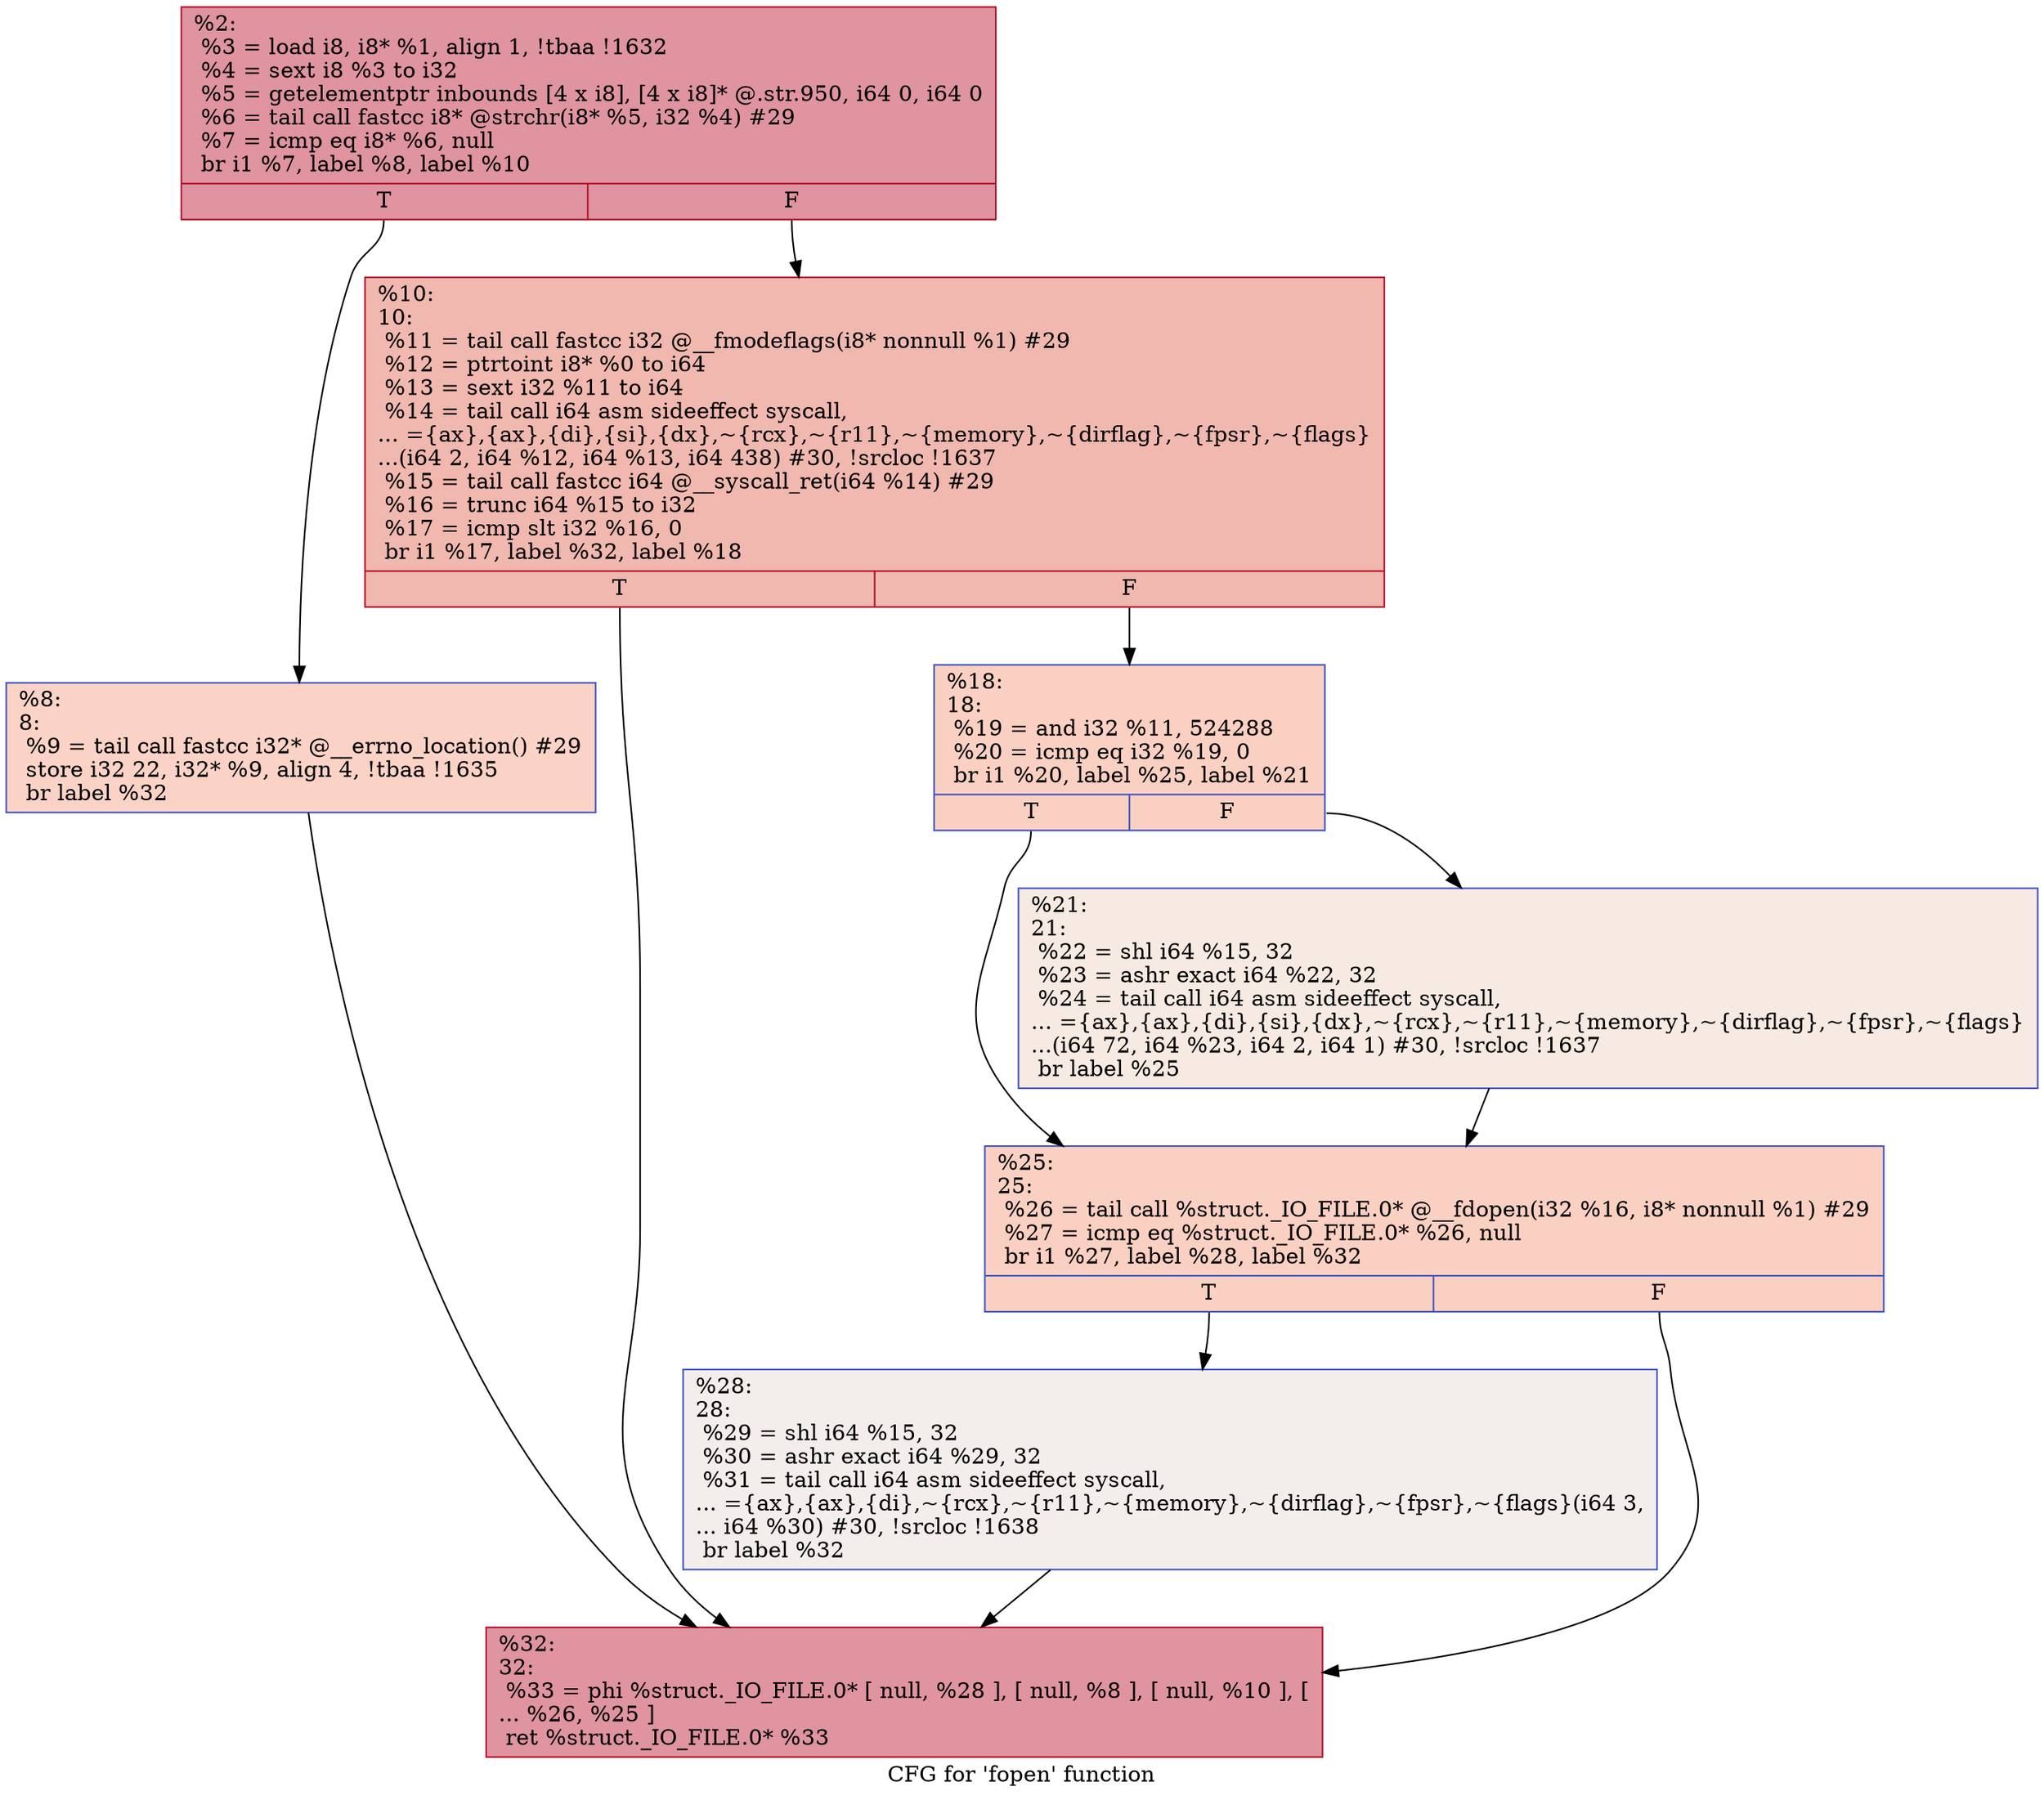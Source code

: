 digraph "CFG for 'fopen' function" {
	label="CFG for 'fopen' function";

	Node0x1650d10 [shape=record,color="#b70d28ff", style=filled, fillcolor="#b70d2870",label="{%2:\l  %3 = load i8, i8* %1, align 1, !tbaa !1632\l  %4 = sext i8 %3 to i32\l  %5 = getelementptr inbounds [4 x i8], [4 x i8]* @.str.950, i64 0, i64 0\l  %6 = tail call fastcc i8* @strchr(i8* %5, i32 %4) #29\l  %7 = icmp eq i8* %6, null\l  br i1 %7, label %8, label %10\l|{<s0>T|<s1>F}}"];
	Node0x1650d10:s0 -> Node0x1650d60;
	Node0x1650d10:s1 -> Node0x1650db0;
	Node0x1650d60 [shape=record,color="#3d50c3ff", style=filled, fillcolor="#f59c7d70",label="{%8:\l8:                                                \l  %9 = tail call fastcc i32* @__errno_location() #29\l  store i32 22, i32* %9, align 4, !tbaa !1635\l  br label %32\l}"];
	Node0x1650d60 -> Node0x1650f40;
	Node0x1650db0 [shape=record,color="#b70d28ff", style=filled, fillcolor="#dc5d4a70",label="{%10:\l10:                                               \l  %11 = tail call fastcc i32 @__fmodeflags(i8* nonnull %1) #29\l  %12 = ptrtoint i8* %0 to i64\l  %13 = sext i32 %11 to i64\l  %14 = tail call i64 asm sideeffect syscall,\l... =\{ax\},\{ax\},\{di\},\{si\},\{dx\},~\{rcx\},~\{r11\},~\{memory\},~\{dirflag\},~\{fpsr\},~\{flags\}\l...(i64 2, i64 %12, i64 %13, i64 438) #30, !srcloc !1637\l  %15 = tail call fastcc i64 @__syscall_ret(i64 %14) #29\l  %16 = trunc i64 %15 to i32\l  %17 = icmp slt i32 %16, 0\l  br i1 %17, label %32, label %18\l|{<s0>T|<s1>F}}"];
	Node0x1650db0:s0 -> Node0x1650f40;
	Node0x1650db0:s1 -> Node0x1650e00;
	Node0x1650e00 [shape=record,color="#3d50c3ff", style=filled, fillcolor="#f3947570",label="{%18:\l18:                                               \l  %19 = and i32 %11, 524288\l  %20 = icmp eq i32 %19, 0\l  br i1 %20, label %25, label %21\l|{<s0>T|<s1>F}}"];
	Node0x1650e00:s0 -> Node0x1650ea0;
	Node0x1650e00:s1 -> Node0x1650e50;
	Node0x1650e50 [shape=record,color="#3d50c3ff", style=filled, fillcolor="#eed0c070",label="{%21:\l21:                                               \l  %22 = shl i64 %15, 32\l  %23 = ashr exact i64 %22, 32\l  %24 = tail call i64 asm sideeffect syscall,\l... =\{ax\},\{ax\},\{di\},\{si\},\{dx\},~\{rcx\},~\{r11\},~\{memory\},~\{dirflag\},~\{fpsr\},~\{flags\}\l...(i64 72, i64 %23, i64 2, i64 1) #30, !srcloc !1637\l  br label %25\l}"];
	Node0x1650e50 -> Node0x1650ea0;
	Node0x1650ea0 [shape=record,color="#3d50c3ff", style=filled, fillcolor="#f3947570",label="{%25:\l25:                                               \l  %26 = tail call %struct._IO_FILE.0* @__fdopen(i32 %16, i8* nonnull %1) #29\l  %27 = icmp eq %struct._IO_FILE.0* %26, null\l  br i1 %27, label %28, label %32\l|{<s0>T|<s1>F}}"];
	Node0x1650ea0:s0 -> Node0x1650ef0;
	Node0x1650ea0:s1 -> Node0x1650f40;
	Node0x1650ef0 [shape=record,color="#3d50c3ff", style=filled, fillcolor="#e3d9d370",label="{%28:\l28:                                               \l  %29 = shl i64 %15, 32\l  %30 = ashr exact i64 %29, 32\l  %31 = tail call i64 asm sideeffect syscall,\l... =\{ax\},\{ax\},\{di\},~\{rcx\},~\{r11\},~\{memory\},~\{dirflag\},~\{fpsr\},~\{flags\}(i64 3,\l... i64 %30) #30, !srcloc !1638\l  br label %32\l}"];
	Node0x1650ef0 -> Node0x1650f40;
	Node0x1650f40 [shape=record,color="#b70d28ff", style=filled, fillcolor="#b70d2870",label="{%32:\l32:                                               \l  %33 = phi %struct._IO_FILE.0* [ null, %28 ], [ null, %8 ], [ null, %10 ], [\l... %26, %25 ]\l  ret %struct._IO_FILE.0* %33\l}"];
}
